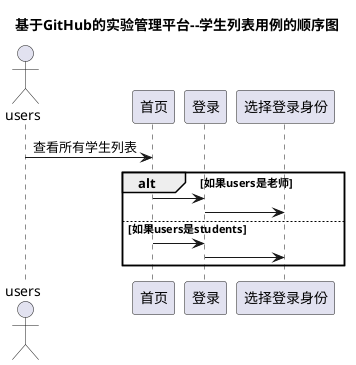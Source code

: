 @startuml

title 基于GitHub的实验管理平台--学生列表用例的顺序图

actor users

users -> 首页: 查看所有学生列表

alt 如果users是老师
    首页 -> 登录
    登录 -> 选择登录身份


else 如果users是students

    首页 -> 登录
        登录 -> 选择登录身份


end



@enduml
